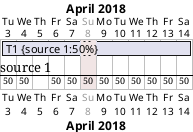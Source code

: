{
  "sha1": "nwaeuk1f05onkrf2ep2mytrw4c7le7i",
  "insertion": {
    "when": "2024-06-04T17:28:39.135Z",
    "user": "plantuml@gmail.com"
  }
}
@startgantt
Project starts the 2018/04/03
sunday are closed
{source 1} is off on 2018/04/05

[T1] on {source 1:50%} lasts 5 days
' [T2] lasts 2 days
' then [T3] on {source 1} lasts 2 days
@endgantt
